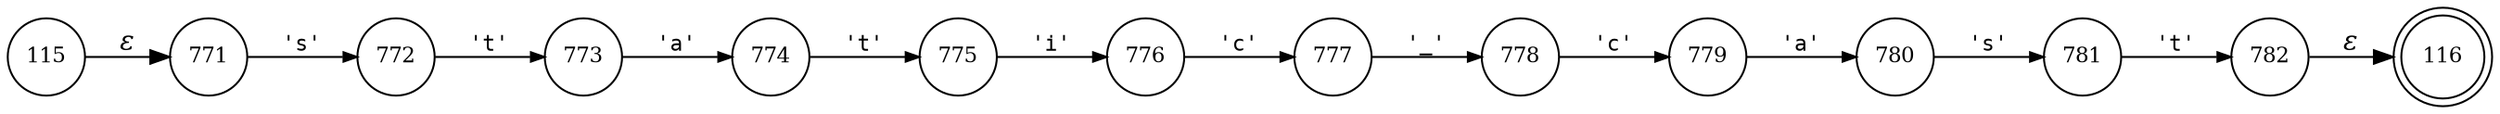 digraph ATN {
rankdir=LR;
s116[fontsize=11, label="116", shape=doublecircle, fixedsize=true, width=.6];
s771[fontsize=11,label="771", shape=circle, fixedsize=true, width=.55, peripheries=1];
s772[fontsize=11,label="772", shape=circle, fixedsize=true, width=.55, peripheries=1];
s773[fontsize=11,label="773", shape=circle, fixedsize=true, width=.55, peripheries=1];
s774[fontsize=11,label="774", shape=circle, fixedsize=true, width=.55, peripheries=1];
s775[fontsize=11,label="775", shape=circle, fixedsize=true, width=.55, peripheries=1];
s776[fontsize=11,label="776", shape=circle, fixedsize=true, width=.55, peripheries=1];
s777[fontsize=11,label="777", shape=circle, fixedsize=true, width=.55, peripheries=1];
s778[fontsize=11,label="778", shape=circle, fixedsize=true, width=.55, peripheries=1];
s779[fontsize=11,label="779", shape=circle, fixedsize=true, width=.55, peripheries=1];
s780[fontsize=11,label="780", shape=circle, fixedsize=true, width=.55, peripheries=1];
s781[fontsize=11,label="781", shape=circle, fixedsize=true, width=.55, peripheries=1];
s782[fontsize=11,label="782", shape=circle, fixedsize=true, width=.55, peripheries=1];
s115[fontsize=11,label="115", shape=circle, fixedsize=true, width=.55, peripheries=1];
s115 -> s771 [fontname="Times-Italic", label="&epsilon;"];
s771 -> s772 [fontsize=11, fontname="Courier", arrowsize=.7, label = "'s'", arrowhead = normal];
s772 -> s773 [fontsize=11, fontname="Courier", arrowsize=.7, label = "'t'", arrowhead = normal];
s773 -> s774 [fontsize=11, fontname="Courier", arrowsize=.7, label = "'a'", arrowhead = normal];
s774 -> s775 [fontsize=11, fontname="Courier", arrowsize=.7, label = "'t'", arrowhead = normal];
s775 -> s776 [fontsize=11, fontname="Courier", arrowsize=.7, label = "'i'", arrowhead = normal];
s776 -> s777 [fontsize=11, fontname="Courier", arrowsize=.7, label = "'c'", arrowhead = normal];
s777 -> s778 [fontsize=11, fontname="Courier", arrowsize=.7, label = "'_'", arrowhead = normal];
s778 -> s779 [fontsize=11, fontname="Courier", arrowsize=.7, label = "'c'", arrowhead = normal];
s779 -> s780 [fontsize=11, fontname="Courier", arrowsize=.7, label = "'a'", arrowhead = normal];
s780 -> s781 [fontsize=11, fontname="Courier", arrowsize=.7, label = "'s'", arrowhead = normal];
s781 -> s782 [fontsize=11, fontname="Courier", arrowsize=.7, label = "'t'", arrowhead = normal];
s782 -> s116 [fontname="Times-Italic", label="&epsilon;"];
}